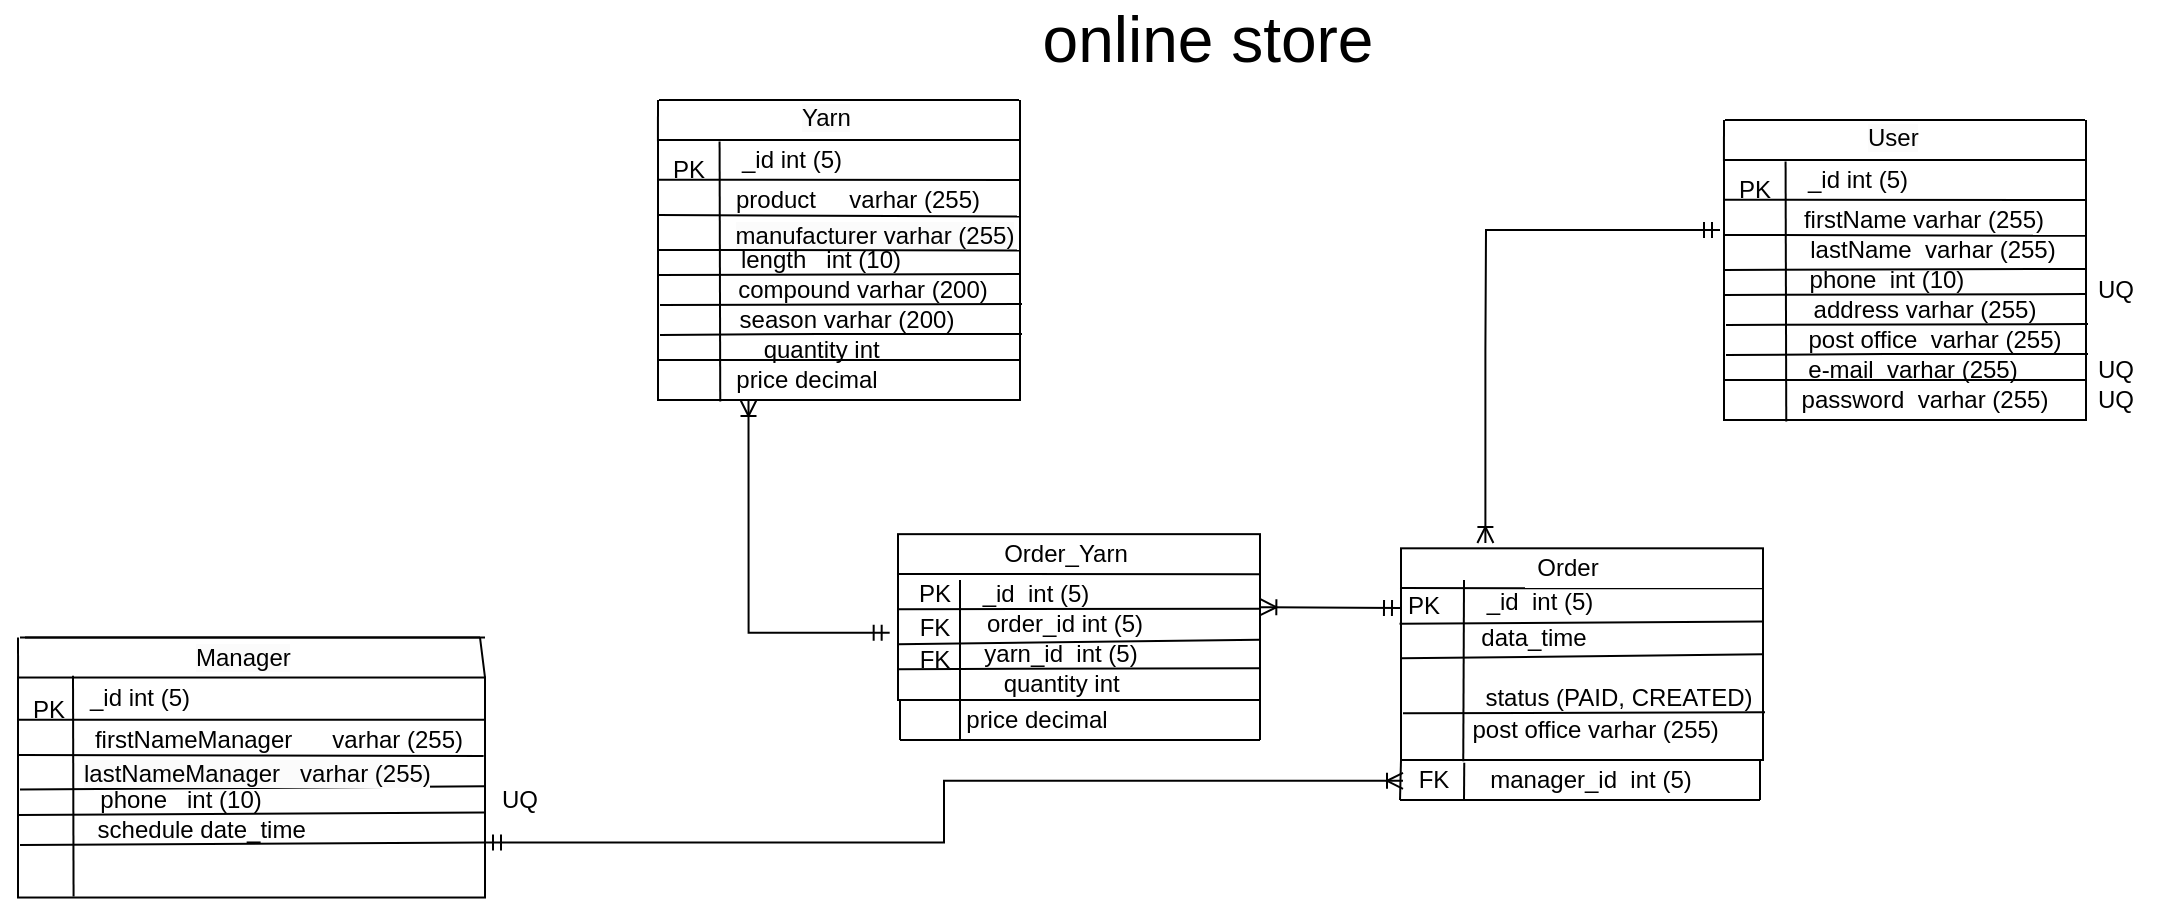 <mxfile version="21.6.2" type="github">
  <diagram name="Страница 1" id="T4Ymd4aeEVdObeijaIQG">
    <mxGraphModel dx="1892" dy="553" grid="1" gridSize="10" guides="1" tooltips="1" connect="1" arrows="1" fold="1" page="1" pageScale="1" pageWidth="827" pageHeight="1169" math="0" shadow="0">
      <root>
        <mxCell id="0" />
        <mxCell id="1" parent="0" />
        <mxCell id="0Lf7RoLiXzNrAuDKem5A-32" value="" style="rounded=0;whiteSpace=wrap;html=1;" parent="1" vertex="1">
          <mxGeometry x="-31" y="120" width="181" height="130" as="geometry" />
        </mxCell>
        <mxCell id="0Lf7RoLiXzNrAuDKem5A-35" value="" style="endArrow=none;html=1;rounded=0;exitX=0.172;exitY=1.006;exitDx=0;exitDy=0;entryX=0.812;entryY=0.027;entryDx=0;entryDy=0;exitPerimeter=0;entryPerimeter=0;" parent="1" source="0Lf7RoLiXzNrAuDKem5A-32" target="0Lf7RoLiXzNrAuDKem5A-37" edge="1">
          <mxGeometry width="50" height="50" relative="1" as="geometry">
            <mxPoint x="240" y="200" as="sourcePoint" />
            <mxPoint x="290" y="150" as="targetPoint" />
          </mxGeometry>
        </mxCell>
        <mxCell id="0Lf7RoLiXzNrAuDKem5A-37" value="PK" style="text;html=1;strokeColor=none;fillColor=none;align=center;verticalAlign=middle;whiteSpace=wrap;rounded=0;" parent="1" vertex="1">
          <mxGeometry x="-40" y="120" width="49" height="30" as="geometry" />
        </mxCell>
        <mxCell id="0Lf7RoLiXzNrAuDKem5A-82" value="" style="endArrow=ERoneToMany;html=1;rounded=0;edgeStyle=orthogonalEdgeStyle;exitX=1;exitY=0.75;exitDx=0;exitDy=0;entryX=0;entryY=0.5;entryDx=0;entryDy=0;startArrow=ERmandOne;startFill=0;endFill=0;" parent="1" source="mv-qWtKqSbX8jmiEhd1X-10" target="NapudgY31gwnj-8s1OrJ-3" edge="1">
          <mxGeometry width="50" height="50" relative="1" as="geometry">
            <mxPoint x="-210" y="255" as="sourcePoint" />
            <mxPoint x="110" y="180" as="targetPoint" />
          </mxGeometry>
        </mxCell>
        <mxCell id="0Lf7RoLiXzNrAuDKem5A-88" value="" style="endArrow=ERmandOne;html=1;rounded=0;exitX=0.25;exitY=1;exitDx=0;exitDy=0;startArrow=ERoneToMany;startFill=0;endFill=0;entryX=-0.023;entryY=0.595;entryDx=0;entryDy=0;entryPerimeter=0;edgeStyle=orthogonalEdgeStyle;" parent="1" source="0Lf7RoLiXzNrAuDKem5A-32" target="7vEDjC7CeHjHtgucluSu-3" edge="1">
          <mxGeometry width="50" height="50" relative="1" as="geometry">
            <mxPoint x="310" y="300" as="sourcePoint" />
            <mxPoint x="420" y="175" as="targetPoint" />
            <Array as="points">
              <mxPoint x="14" y="366" />
            </Array>
          </mxGeometry>
        </mxCell>
        <mxCell id="0Lf7RoLiXzNrAuDKem5A-89" value="" style="endArrow=ERmandOne;html=1;rounded=0;edgeStyle=orthogonalEdgeStyle;startArrow=ERoneToMany;startFill=0;endFill=0;exitX=0.087;exitY=0.079;exitDx=0;exitDy=0;exitPerimeter=0;" parent="1" source="7vEDjC7CeHjHtgucluSu-26" edge="1">
          <mxGeometry width="50" height="50" relative="1" as="geometry">
            <mxPoint x="448.5" y="314.58" as="sourcePoint" />
            <mxPoint x="500" y="165" as="targetPoint" />
            <Array as="points">
              <mxPoint x="383" y="225" />
              <mxPoint x="383" y="165" />
            </Array>
          </mxGeometry>
        </mxCell>
        <mxCell id="0Lf7RoLiXzNrAuDKem5A-95" value="&lt;font style=&quot;font-size: 32px;&quot;&gt;online store&lt;/font&gt;" style="text;html=1;strokeColor=none;fillColor=none;align=center;verticalAlign=middle;whiteSpace=wrap;rounded=0;" parent="1" vertex="1">
          <mxGeometry x="89" y="50" width="310" height="40" as="geometry" />
        </mxCell>
        <mxCell id="pk9TiOUVp1RMb6NfwxUh-2" value="" style="endArrow=none;html=1;rounded=0;exitX=0.204;exitY=0.667;exitDx=0;exitDy=0;exitPerimeter=0;" parent="1" edge="1">
          <mxGeometry width="50" height="50" relative="1" as="geometry">
            <mxPoint x="-31.504" y="139.87" as="sourcePoint" />
            <mxPoint x="150" y="140" as="targetPoint" />
          </mxGeometry>
        </mxCell>
        <mxCell id="pk9TiOUVp1RMb6NfwxUh-3" value="&lt;font style=&quot;vertical-align: inherit;&quot;&gt;&lt;font style=&quot;vertical-align: inherit;&quot;&gt;_id int (5)&lt;/font&gt;&lt;/font&gt;" style="text;html=1;strokeColor=none;fillColor=none;align=center;verticalAlign=middle;whiteSpace=wrap;rounded=0;" parent="1" vertex="1">
          <mxGeometry x="-14" y="115" width="100" height="30" as="geometry" />
        </mxCell>
        <mxCell id="pk9TiOUVp1RMb6NfwxUh-5" value="" style="endArrow=none;html=1;rounded=0;exitX=0;exitY=0.75;exitDx=0;exitDy=0;entryX=0.968;entryY=0.44;entryDx=0;entryDy=0;entryPerimeter=0;" parent="1" target="pk9TiOUVp1RMb6NfwxUh-9" edge="1">
          <mxGeometry width="50" height="50" relative="1" as="geometry">
            <mxPoint x="-31" y="157.5" as="sourcePoint" />
            <mxPoint x="150" y="157" as="targetPoint" />
          </mxGeometry>
        </mxCell>
        <mxCell id="pk9TiOUVp1RMb6NfwxUh-6" value="product&amp;nbsp; &amp;nbsp; &amp;nbsp;varhar (255)" style="text;html=1;strokeColor=none;fillColor=none;align=center;verticalAlign=middle;whiteSpace=wrap;rounded=0;" parent="1" vertex="1">
          <mxGeometry x="6" y="135" width="126" height="30" as="geometry" />
        </mxCell>
        <mxCell id="pk9TiOUVp1RMb6NfwxUh-9" value="&lt;br&gt;&lt;span style=&quot;color: rgb(0, 0, 0); font-family: Helvetica; font-size: 12px; font-style: normal; font-variant-ligatures: normal; font-variant-caps: normal; font-weight: 400; letter-spacing: normal; orphans: 2; text-align: center; text-indent: 0px; text-transform: none; widows: 2; word-spacing: 0px; -webkit-text-stroke-width: 0px; background-color: rgb(251, 251, 251); text-decoration-thickness: initial; text-decoration-style: initial; text-decoration-color: initial; float: none; display: inline !important;&quot;&gt;manufacturer varhar (255)&lt;/span&gt;" style="text;html=1;strokeColor=none;fillColor=none;align=center;verticalAlign=middle;whiteSpace=wrap;rounded=0;" parent="1" vertex="1">
          <mxGeometry y="145" width="155" height="30" as="geometry" />
        </mxCell>
        <mxCell id="pk9TiOUVp1RMb6NfwxUh-11" value="" style="endArrow=none;html=1;rounded=0;exitX=0;exitY=0.75;exitDx=0;exitDy=0;entryX=1.008;entryY=0.199;entryDx=0;entryDy=0;entryPerimeter=0;" parent="1" edge="1">
          <mxGeometry width="50" height="50" relative="1" as="geometry">
            <mxPoint x="-31" y="187.5" as="sourcePoint" />
            <mxPoint x="150" y="187" as="targetPoint" />
          </mxGeometry>
        </mxCell>
        <mxCell id="pk9TiOUVp1RMb6NfwxUh-12" value="length&amp;nbsp; &amp;nbsp;int (10)" style="text;html=1;strokeColor=none;fillColor=none;align=center;verticalAlign=middle;whiteSpace=wrap;rounded=0;" parent="1" vertex="1">
          <mxGeometry y="165" width="101" height="30" as="geometry" />
        </mxCell>
        <mxCell id="pk9TiOUVp1RMb6NfwxUh-14" value="" style="endArrow=none;html=1;rounded=0;exitX=0;exitY=0.75;exitDx=0;exitDy=0;entryX=1.008;entryY=0.199;entryDx=0;entryDy=0;entryPerimeter=0;" parent="1" edge="1">
          <mxGeometry width="50" height="50" relative="1" as="geometry">
            <mxPoint x="-30" y="202.5" as="sourcePoint" />
            <mxPoint x="151" y="202" as="targetPoint" />
          </mxGeometry>
        </mxCell>
        <mxCell id="pk9TiOUVp1RMb6NfwxUh-15" value="compound varhar (200)" style="text;html=1;strokeColor=none;fillColor=none;align=center;verticalAlign=middle;whiteSpace=wrap;rounded=0;" parent="1" vertex="1">
          <mxGeometry x="6" y="180" width="131" height="30" as="geometry" />
        </mxCell>
        <mxCell id="pk9TiOUVp1RMb6NfwxUh-17" value="" style="endArrow=none;html=1;rounded=0;exitX=0;exitY=0.75;exitDx=0;exitDy=0;entryX=1.008;entryY=0.199;entryDx=0;entryDy=0;entryPerimeter=0;" parent="1" edge="1">
          <mxGeometry width="50" height="50" relative="1" as="geometry">
            <mxPoint x="-30" y="217.5" as="sourcePoint" />
            <mxPoint x="151" y="217" as="targetPoint" />
            <Array as="points">
              <mxPoint x="50" y="217" />
            </Array>
          </mxGeometry>
        </mxCell>
        <mxCell id="pk9TiOUVp1RMb6NfwxUh-18" value="season varhar&amp;nbsp;(200)" style="text;html=1;strokeColor=none;fillColor=none;align=center;verticalAlign=middle;whiteSpace=wrap;rounded=0;" parent="1" vertex="1">
          <mxGeometry x="6" y="195" width="115" height="30" as="geometry" />
        </mxCell>
        <mxCell id="pk9TiOUVp1RMb6NfwxUh-22" value="" style="endArrow=none;html=1;rounded=0;exitX=0;exitY=0.75;exitDx=0;exitDy=0;entryX=0.966;entryY=1.007;entryDx=0;entryDy=0;entryPerimeter=0;" parent="1" target="pk9TiOUVp1RMb6NfwxUh-9" edge="1">
          <mxGeometry width="50" height="50" relative="1" as="geometry">
            <mxPoint x="-31" y="175" as="sourcePoint" />
            <mxPoint x="150" y="174.5" as="targetPoint" />
          </mxGeometry>
        </mxCell>
        <mxCell id="mv-qWtKqSbX8jmiEhd1X-4" value="quantity&amp;nbsp;int&amp;nbsp;" style="text;html=1;strokeColor=none;fillColor=none;align=center;verticalAlign=middle;whiteSpace=wrap;rounded=0;" parent="1" vertex="1">
          <mxGeometry x="-5" y="210" width="115" height="30" as="geometry" />
        </mxCell>
        <mxCell id="mv-qWtKqSbX8jmiEhd1X-6" value="" style="endArrow=none;html=1;rounded=0;exitX=-0.004;exitY=0.853;exitDx=0;exitDy=0;exitPerimeter=0;" parent="1" edge="1">
          <mxGeometry width="50" height="50" relative="1" as="geometry">
            <mxPoint x="-31.2" y="230.0" as="sourcePoint" />
            <mxPoint x="150" y="230" as="targetPoint" />
            <Array as="points" />
          </mxGeometry>
        </mxCell>
        <mxCell id="mv-qWtKqSbX8jmiEhd1X-8" value="&lt;font style=&quot;vertical-align: inherit;&quot;&gt;&lt;font style=&quot;vertical-align: inherit;&quot;&gt;price decimal&lt;/font&gt;&lt;/font&gt;" style="text;html=1;strokeColor=none;fillColor=none;align=center;verticalAlign=middle;whiteSpace=wrap;rounded=0;" parent="1" vertex="1">
          <mxGeometry x="-14" y="225" width="115" height="30" as="geometry" />
        </mxCell>
        <mxCell id="mv-qWtKqSbX8jmiEhd1X-10" value="" style="rounded=0;whiteSpace=wrap;html=1;" parent="1" vertex="1">
          <mxGeometry x="-351" y="388.76" width="233.5" height="110" as="geometry" />
        </mxCell>
        <mxCell id="mv-qWtKqSbX8jmiEhd1X-11" value="" style="endArrow=none;html=1;rounded=0;exitX=0.119;exitY=0.995;exitDx=0;exitDy=0;exitPerimeter=0;" parent="1" source="mv-qWtKqSbX8jmiEhd1X-10" edge="1">
          <mxGeometry width="50" height="50" relative="1" as="geometry">
            <mxPoint x="-80" y="470" as="sourcePoint" />
            <mxPoint x="-323.5" y="387.92" as="targetPoint" />
          </mxGeometry>
        </mxCell>
        <mxCell id="mv-qWtKqSbX8jmiEhd1X-12" value="PK" style="text;html=1;strokeColor=none;fillColor=none;align=center;verticalAlign=middle;whiteSpace=wrap;rounded=0;" parent="1" vertex="1">
          <mxGeometry x="-360" y="390" width="49" height="30" as="geometry" />
        </mxCell>
        <mxCell id="mv-qWtKqSbX8jmiEhd1X-13" value="" style="endArrow=none;html=1;rounded=0;exitX=0.204;exitY=0.667;exitDx=0;exitDy=0;exitPerimeter=0;entryX=0.998;entryY=0.192;entryDx=0;entryDy=0;entryPerimeter=0;" parent="1" target="mv-qWtKqSbX8jmiEhd1X-10" edge="1">
          <mxGeometry width="50" height="50" relative="1" as="geometry">
            <mxPoint x="-351.504" y="409.87" as="sourcePoint" />
            <mxPoint x="-170" y="410" as="targetPoint" />
          </mxGeometry>
        </mxCell>
        <mxCell id="mv-qWtKqSbX8jmiEhd1X-15" value="" style="endArrow=none;html=1;rounded=0;exitX=0;exitY=0.75;exitDx=0;exitDy=0;entryX=0.997;entryY=0.357;entryDx=0;entryDy=0;entryPerimeter=0;" parent="1" target="mv-qWtKqSbX8jmiEhd1X-10" edge="1">
          <mxGeometry width="50" height="50" relative="1" as="geometry">
            <mxPoint x="-351" y="427.5" as="sourcePoint" />
            <mxPoint x="-169.96" y="428.2" as="targetPoint" />
          </mxGeometry>
        </mxCell>
        <mxCell id="mv-qWtKqSbX8jmiEhd1X-16" value="firstNameManager&amp;nbsp; &amp;nbsp; &amp;nbsp; varhar (255)" style="text;html=1;strokeColor=none;fillColor=none;align=center;verticalAlign=middle;whiteSpace=wrap;rounded=0;" parent="1" vertex="1">
          <mxGeometry x="-314" y="405" width="186.5" height="30" as="geometry" />
        </mxCell>
        <mxCell id="mv-qWtKqSbX8jmiEhd1X-18" value="" style="endArrow=none;html=1;rounded=0;exitX=0;exitY=0.75;exitDx=0;exitDy=0;entryX=0.999;entryY=0.614;entryDx=0;entryDy=0;entryPerimeter=0;" parent="1" target="mv-qWtKqSbX8jmiEhd1X-10" edge="1">
          <mxGeometry width="50" height="50" relative="1" as="geometry">
            <mxPoint x="-351" y="457.5" as="sourcePoint" />
            <mxPoint x="-170" y="457" as="targetPoint" />
          </mxGeometry>
        </mxCell>
        <mxCell id="mv-qWtKqSbX8jmiEhd1X-19" value="phone&amp;nbsp; &amp;nbsp;int (10)" style="text;html=1;strokeColor=none;fillColor=none;align=center;verticalAlign=middle;whiteSpace=wrap;rounded=0;" parent="1" vertex="1">
          <mxGeometry x="-320" y="435" width="101" height="30" as="geometry" />
        </mxCell>
        <mxCell id="mv-qWtKqSbX8jmiEhd1X-20" value="" style="endArrow=none;html=1;rounded=0;exitX=0;exitY=0.75;exitDx=0;exitDy=0;entryX=1;entryY=0.75;entryDx=0;entryDy=0;" parent="1" target="mv-qWtKqSbX8jmiEhd1X-10" edge="1">
          <mxGeometry width="50" height="50" relative="1" as="geometry">
            <mxPoint x="-350" y="472.5" as="sourcePoint" />
            <mxPoint x="-169" y="472" as="targetPoint" />
          </mxGeometry>
        </mxCell>
        <mxCell id="7vEDjC7CeHjHtgucluSu-2" value="" style="endArrow=none;html=1;rounded=0;exitX=0;exitY=0.75;exitDx=0;exitDy=0;entryX=1;entryY=0.75;entryDx=0;entryDy=0;" parent="1" edge="1">
          <mxGeometry width="50" height="50" relative="1" as="geometry">
            <mxPoint x="-350" y="444.75" as="sourcePoint" />
            <mxPoint x="-117.5" y="443.17" as="targetPoint" />
          </mxGeometry>
        </mxCell>
        <mxCell id="7vEDjC7CeHjHtgucluSu-3" value="" style="rounded=0;whiteSpace=wrap;html=1;" parent="1" vertex="1">
          <mxGeometry x="89" y="317.08" width="181" height="82.92" as="geometry" />
        </mxCell>
        <mxCell id="7vEDjC7CeHjHtgucluSu-5" value="PK" style="text;html=1;strokeColor=none;fillColor=none;align=center;verticalAlign=middle;whiteSpace=wrap;rounded=0;" parent="1" vertex="1">
          <mxGeometry x="83" y="332.08" width="49" height="30" as="geometry" />
        </mxCell>
        <mxCell id="7vEDjC7CeHjHtgucluSu-6" value="" style="endArrow=none;html=1;rounded=0;exitX=0.204;exitY=0.667;exitDx=0;exitDy=0;exitPerimeter=0;" parent="1" edge="1">
          <mxGeometry width="50" height="50" relative="1" as="geometry">
            <mxPoint x="88.496" y="336.95" as="sourcePoint" />
            <mxPoint x="270" y="337.08" as="targetPoint" />
          </mxGeometry>
        </mxCell>
        <mxCell id="7vEDjC7CeHjHtgucluSu-7" value="&lt;font style=&quot;vertical-align: inherit;&quot;&gt;&lt;font style=&quot;vertical-align: inherit;&quot;&gt;Order_Yarn&lt;/font&gt;&lt;/font&gt;" style="text;html=1;strokeColor=none;fillColor=none;align=center;verticalAlign=middle;whiteSpace=wrap;rounded=0;" parent="1" vertex="1">
          <mxGeometry x="122.5" y="312.08" width="100" height="30" as="geometry" />
        </mxCell>
        <mxCell id="7vEDjC7CeHjHtgucluSu-8" value="" style="endArrow=none;html=1;rounded=0;exitX=0;exitY=0.75;exitDx=0;exitDy=0;entryX=1.002;entryY=0.45;entryDx=0;entryDy=0;entryPerimeter=0;" parent="1" target="7vEDjC7CeHjHtgucluSu-3" edge="1">
          <mxGeometry width="50" height="50" relative="1" as="geometry">
            <mxPoint x="89" y="354.58" as="sourcePoint" />
            <mxPoint x="270" y="354.08" as="targetPoint" />
          </mxGeometry>
        </mxCell>
        <mxCell id="7vEDjC7CeHjHtgucluSu-9" value="&lt;font style=&quot;vertical-align: inherit;&quot;&gt;&lt;font style=&quot;vertical-align: inherit;&quot;&gt;_id&amp;nbsp; int (5)&lt;/font&gt;&lt;/font&gt;" style="text;html=1;strokeColor=none;fillColor=none;align=center;verticalAlign=middle;whiteSpace=wrap;rounded=0;" parent="1" vertex="1">
          <mxGeometry x="95" y="332.08" width="126" height="30" as="geometry" />
        </mxCell>
        <mxCell id="7vEDjC7CeHjHtgucluSu-10" value="&lt;font style=&quot;vertical-align: inherit;&quot;&gt;&lt;font style=&quot;vertical-align: inherit;&quot;&gt;&lt;font style=&quot;vertical-align: inherit;&quot;&gt;&lt;font style=&quot;vertical-align: inherit;&quot;&gt;&lt;font style=&quot;vertical-align: inherit;&quot;&gt;&lt;font style=&quot;vertical-align: inherit;&quot;&gt;order_id int (5)&lt;/font&gt;&lt;/font&gt;&lt;/font&gt;&lt;/font&gt;&lt;/font&gt;&lt;/font&gt;" style="text;html=1;strokeColor=none;fillColor=none;align=center;verticalAlign=middle;whiteSpace=wrap;rounded=0;" parent="1" vertex="1">
          <mxGeometry x="95" y="347.08" width="155" height="30" as="geometry" />
        </mxCell>
        <mxCell id="7vEDjC7CeHjHtgucluSu-11" value="" style="endArrow=none;html=1;rounded=0;exitX=0;exitY=0.75;exitDx=0;exitDy=0;entryX=1.008;entryY=0.199;entryDx=0;entryDy=0;entryPerimeter=0;" parent="1" edge="1">
          <mxGeometry width="50" height="50" relative="1" as="geometry">
            <mxPoint x="89" y="384.58" as="sourcePoint" />
            <mxPoint x="270" y="384.08" as="targetPoint" />
          </mxGeometry>
        </mxCell>
        <mxCell id="7vEDjC7CeHjHtgucluSu-12" value="&lt;font style=&quot;vertical-align: inherit;&quot;&gt;&lt;font style=&quot;vertical-align: inherit;&quot;&gt;&lt;font style=&quot;vertical-align: inherit;&quot;&gt;&lt;font style=&quot;vertical-align: inherit;&quot;&gt;yarn_id&amp;nbsp; int (5)&lt;/font&gt;&lt;/font&gt;&lt;/font&gt;&lt;/font&gt;" style="text;html=1;strokeColor=none;fillColor=none;align=center;verticalAlign=middle;whiteSpace=wrap;rounded=0;" parent="1" vertex="1">
          <mxGeometry x="120" y="362.08" width="101" height="30" as="geometry" />
        </mxCell>
        <mxCell id="7vEDjC7CeHjHtgucluSu-17" value="" style="endArrow=none;html=1;rounded=0;exitX=0;exitY=0.75;exitDx=0;exitDy=0;entryX=0.998;entryY=0.637;entryDx=0;entryDy=0;entryPerimeter=0;" parent="1" target="7vEDjC7CeHjHtgucluSu-3" edge="1">
          <mxGeometry width="50" height="50" relative="1" as="geometry">
            <mxPoint x="89" y="372.08" as="sourcePoint" />
            <mxPoint x="270" y="371.58" as="targetPoint" />
          </mxGeometry>
        </mxCell>
        <mxCell id="7vEDjC7CeHjHtgucluSu-18" value="quantity&amp;nbsp;int&amp;nbsp;" style="text;html=1;strokeColor=none;fillColor=none;align=center;verticalAlign=middle;whiteSpace=wrap;rounded=0;" parent="1" vertex="1">
          <mxGeometry x="115" y="377.08" width="115" height="30" as="geometry" />
        </mxCell>
        <mxCell id="7vEDjC7CeHjHtgucluSu-23" value="" style="rounded=0;whiteSpace=wrap;html=1;" parent="1" vertex="1">
          <mxGeometry x="340.5" y="324.16" width="181" height="105.84" as="geometry" />
        </mxCell>
        <mxCell id="7vEDjC7CeHjHtgucluSu-24" value="" style="endArrow=none;html=1;rounded=0;exitX=0.172;exitY=1.006;exitDx=0;exitDy=0;exitPerimeter=0;" parent="1" source="7vEDjC7CeHjHtgucluSu-23" edge="1">
          <mxGeometry width="50" height="50" relative="1" as="geometry">
            <mxPoint x="611.5" y="404.16" as="sourcePoint" />
            <mxPoint x="372" y="340" as="targetPoint" />
          </mxGeometry>
        </mxCell>
        <mxCell id="7vEDjC7CeHjHtgucluSu-25" value="" style="endArrow=none;html=1;rounded=0;exitX=0.204;exitY=0.667;exitDx=0;exitDy=0;exitPerimeter=0;" parent="1" edge="1">
          <mxGeometry width="50" height="50" relative="1" as="geometry">
            <mxPoint x="339.996" y="344.03" as="sourcePoint" />
            <mxPoint x="521.5" y="344.16" as="targetPoint" />
          </mxGeometry>
        </mxCell>
        <mxCell id="7vEDjC7CeHjHtgucluSu-26" value="Order" style="text;html=1;strokeColor=none;fillColor=none;align=center;verticalAlign=middle;whiteSpace=wrap;rounded=0;" parent="1" vertex="1">
          <mxGeometry x="374" y="319.16" width="100" height="30" as="geometry" />
        </mxCell>
        <mxCell id="7vEDjC7CeHjHtgucluSu-27" value="" style="endArrow=none;html=1;rounded=0;exitX=0.109;exitY=0.951;exitDx=0;exitDy=0;entryX=0.999;entryY=0.346;entryDx=0;entryDy=0;exitPerimeter=0;entryPerimeter=0;" parent="1" source="7vEDjC7CeHjHtgucluSu-61" target="7vEDjC7CeHjHtgucluSu-23" edge="1">
          <mxGeometry width="50" height="50" relative="1" as="geometry">
            <mxPoint x="330" y="361.66" as="sourcePoint" />
            <mxPoint x="521.5" y="361.16" as="targetPoint" />
          </mxGeometry>
        </mxCell>
        <mxCell id="7vEDjC7CeHjHtgucluSu-28" value="_id&amp;nbsp; int (5)" style="text;html=1;strokeColor=none;fillColor=none;align=center;verticalAlign=middle;whiteSpace=wrap;rounded=0;" parent="1" vertex="1">
          <mxGeometry x="346.5" y="336.24" width="126" height="30" as="geometry" />
        </mxCell>
        <mxCell id="7vEDjC7CeHjHtgucluSu-29" value="data_time" style="text;html=1;strokeColor=none;fillColor=none;align=center;verticalAlign=middle;whiteSpace=wrap;rounded=0;" parent="1" vertex="1">
          <mxGeometry x="331.5" y="354.16" width="150" height="30" as="geometry" />
        </mxCell>
        <mxCell id="7vEDjC7CeHjHtgucluSu-32" value="" style="endArrow=none;html=1;rounded=0;exitX=0;exitY=0.75;exitDx=0;exitDy=0;entryX=1.008;entryY=0.199;entryDx=0;entryDy=0;entryPerimeter=0;" parent="1" edge="1">
          <mxGeometry width="50" height="50" relative="1" as="geometry">
            <mxPoint x="341.5" y="406.66" as="sourcePoint" />
            <mxPoint x="522.5" y="406.16" as="targetPoint" />
          </mxGeometry>
        </mxCell>
        <mxCell id="7vEDjC7CeHjHtgucluSu-33" value="status (PAID, CREATED)" style="text;html=1;strokeColor=none;fillColor=none;align=center;verticalAlign=middle;whiteSpace=wrap;rounded=0;" parent="1" vertex="1">
          <mxGeometry x="377.5" y="384.16" width="142.5" height="30" as="geometry" />
        </mxCell>
        <mxCell id="7vEDjC7CeHjHtgucluSu-36" value="" style="endArrow=none;html=1;rounded=0;exitX=0;exitY=0.75;exitDx=0;exitDy=0;entryX=1;entryY=0.5;entryDx=0;entryDy=0;" parent="1" target="7vEDjC7CeHjHtgucluSu-23" edge="1">
          <mxGeometry width="50" height="50" relative="1" as="geometry">
            <mxPoint x="340.5" y="379.16" as="sourcePoint" />
            <mxPoint x="521.5" y="378.66" as="targetPoint" />
          </mxGeometry>
        </mxCell>
        <mxCell id="7vEDjC7CeHjHtgucluSu-40" value="post office varhar (255)&amp;nbsp;" style="text;html=1;strokeColor=none;fillColor=none;align=center;verticalAlign=middle;whiteSpace=wrap;rounded=0;" parent="1" vertex="1">
          <mxGeometry x="357.5" y="400" width="162.5" height="30" as="geometry" />
        </mxCell>
        <mxCell id="7vEDjC7CeHjHtgucluSu-43" value="" style="endArrow=none;html=1;rounded=0;" parent="1" edge="1">
          <mxGeometry width="50" height="50" relative="1" as="geometry">
            <mxPoint x="-350" y="368.76" as="sourcePoint" />
            <mxPoint x="-120" y="368.76" as="targetPoint" />
          </mxGeometry>
        </mxCell>
        <mxCell id="7vEDjC7CeHjHtgucluSu-44" value="" style="endArrow=none;html=1;rounded=0;exitX=-0.008;exitY=0.179;exitDx=0;exitDy=0;exitPerimeter=0;" parent="1" edge="1">
          <mxGeometry width="50" height="50" relative="1" as="geometry">
            <mxPoint x="-350.96" y="389.13" as="sourcePoint" />
            <mxPoint x="-351" y="368.76" as="targetPoint" />
          </mxGeometry>
        </mxCell>
        <mxCell id="7vEDjC7CeHjHtgucluSu-45" value="" style="endArrow=none;html=1;rounded=0;" parent="1" edge="1">
          <mxGeometry width="50" height="50" relative="1" as="geometry">
            <mxPoint x="-347.5" y="368.76" as="sourcePoint" />
            <mxPoint x="-117.5" y="368.76" as="targetPoint" />
          </mxGeometry>
        </mxCell>
        <mxCell id="7vEDjC7CeHjHtgucluSu-46" value="" style="endArrow=none;html=1;rounded=0;exitX=1;exitY=0;exitDx=0;exitDy=0;" parent="1" source="mv-qWtKqSbX8jmiEhd1X-10" edge="1">
          <mxGeometry width="50" height="50" relative="1" as="geometry">
            <mxPoint x="-115.0" y="383.76" as="sourcePoint" />
            <mxPoint x="-120" y="368.76" as="targetPoint" />
          </mxGeometry>
        </mxCell>
        <mxCell id="7vEDjC7CeHjHtgucluSu-47" value="&lt;span style=&quot;color: rgb(0, 0, 0); font-family: Helvetica; font-size: 12px; font-style: normal; font-variant-ligatures: normal; font-variant-caps: normal; font-weight: 400; letter-spacing: normal; orphans: 2; text-align: center; text-indent: 0px; text-transform: none; widows: 2; word-spacing: 0px; -webkit-text-stroke-width: 0px; background-color: rgb(251, 251, 251); text-decoration-thickness: initial; text-decoration-style: initial; text-decoration-color: initial; float: none; display: inline !important;&quot;&gt;Manager&lt;/span&gt;" style="text;whiteSpace=wrap;html=1;" parent="1" vertex="1">
          <mxGeometry x="-264.25" y="365" width="80" height="40" as="geometry" />
        </mxCell>
        <mxCell id="7vEDjC7CeHjHtgucluSu-48" value="" style="endArrow=none;html=1;rounded=0;exitX=0.183;exitY=0.02;exitDx=0;exitDy=0;exitPerimeter=0;" parent="1" source="0Lf7RoLiXzNrAuDKem5A-37" edge="1">
          <mxGeometry width="50" height="50" relative="1" as="geometry">
            <mxPoint x="50" y="160" as="sourcePoint" />
            <mxPoint x="-31" y="100" as="targetPoint" />
          </mxGeometry>
        </mxCell>
        <mxCell id="7vEDjC7CeHjHtgucluSu-49" value="" style="endArrow=none;html=1;rounded=0;exitX=1;exitY=0;exitDx=0;exitDy=0;" parent="1" source="0Lf7RoLiXzNrAuDKem5A-32" edge="1">
          <mxGeometry width="50" height="50" relative="1" as="geometry">
            <mxPoint x="50" y="160" as="sourcePoint" />
            <mxPoint x="150" y="100" as="targetPoint" />
          </mxGeometry>
        </mxCell>
        <mxCell id="7vEDjC7CeHjHtgucluSu-50" value="" style="endArrow=none;html=1;rounded=0;" parent="1" edge="1">
          <mxGeometry width="50" height="50" relative="1" as="geometry">
            <mxPoint x="-30.5" y="100" as="sourcePoint" />
            <mxPoint x="149.5" y="100" as="targetPoint" />
            <Array as="points">
              <mxPoint x="59.5" y="100" />
            </Array>
          </mxGeometry>
        </mxCell>
        <mxCell id="7vEDjC7CeHjHtgucluSu-51" value="&lt;span style=&quot;color: rgb(0, 0, 0); font-family: Helvetica; font-size: 12px; font-style: normal; font-variant-ligatures: normal; font-variant-caps: normal; font-weight: 400; letter-spacing: normal; orphans: 2; text-align: center; text-indent: 0px; text-transform: none; widows: 2; word-spacing: 0px; -webkit-text-stroke-width: 0px; background-color: rgb(251, 251, 251); text-decoration-thickness: initial; text-decoration-style: initial; text-decoration-color: initial; float: none; display: inline !important;&quot;&gt;Yarn&lt;/span&gt;" style="text;whiteSpace=wrap;html=1;" parent="1" vertex="1">
          <mxGeometry x="39" y="95" width="60" height="40" as="geometry" />
        </mxCell>
        <mxCell id="7vEDjC7CeHjHtgucluSu-53" value="&lt;font style=&quot;vertical-align: inherit;&quot;&gt;&lt;font style=&quot;vertical-align: inherit;&quot;&gt;&lt;font style=&quot;vertical-align: inherit;&quot;&gt;&lt;font style=&quot;vertical-align: inherit;&quot;&gt;FK&lt;/font&gt;&lt;/font&gt;&lt;/font&gt;&lt;/font&gt;" style="text;html=1;strokeColor=none;fillColor=none;align=center;verticalAlign=middle;whiteSpace=wrap;rounded=0;" parent="1" vertex="1">
          <mxGeometry x="83" y="349.16" width="49" height="30" as="geometry" />
        </mxCell>
        <mxCell id="7vEDjC7CeHjHtgucluSu-54" value="" style="endArrow=none;html=1;rounded=0;" parent="1" edge="1">
          <mxGeometry width="50" height="50" relative="1" as="geometry">
            <mxPoint x="120" y="420" as="sourcePoint" />
            <mxPoint x="120" y="340" as="targetPoint" />
          </mxGeometry>
        </mxCell>
        <mxCell id="7vEDjC7CeHjHtgucluSu-55" value="&lt;font style=&quot;vertical-align: inherit;&quot;&gt;&lt;font style=&quot;vertical-align: inherit;&quot;&gt;&lt;font style=&quot;vertical-align: inherit;&quot;&gt;&lt;font style=&quot;vertical-align: inherit;&quot;&gt;FK&lt;/font&gt;&lt;/font&gt;&lt;/font&gt;&lt;/font&gt;" style="text;html=1;strokeColor=none;fillColor=none;align=center;verticalAlign=middle;whiteSpace=wrap;rounded=0;" parent="1" vertex="1">
          <mxGeometry x="83" y="365" width="49" height="30" as="geometry" />
        </mxCell>
        <mxCell id="7vEDjC7CeHjHtgucluSu-58" value="" style="endArrow=ERmandOne;html=1;rounded=0;exitX=1.001;exitY=0.44;exitDx=0;exitDy=0;exitPerimeter=0;startArrow=ERoneToMany;startFill=0;endFill=0;" parent="1" source="7vEDjC7CeHjHtgucluSu-3" edge="1">
          <mxGeometry width="50" height="50" relative="1" as="geometry">
            <mxPoint x="260" y="330" as="sourcePoint" />
            <mxPoint x="340" y="354" as="targetPoint" />
          </mxGeometry>
        </mxCell>
        <mxCell id="7vEDjC7CeHjHtgucluSu-61" value="PK" style="text;html=1;strokeColor=none;fillColor=none;align=center;verticalAlign=middle;whiteSpace=wrap;rounded=0;" parent="1" vertex="1">
          <mxGeometry x="336.5" y="342.08" width="30" height="20.84" as="geometry" />
        </mxCell>
        <mxCell id="7vEDjC7CeHjHtgucluSu-67" value="&lt;font style=&quot;vertical-align: inherit;&quot;&gt;&lt;font style=&quot;vertical-align: inherit;&quot;&gt;&lt;font style=&quot;vertical-align: inherit;&quot;&gt;&lt;font style=&quot;vertical-align: inherit;&quot;&gt;price decimal&lt;/font&gt;&lt;/font&gt;&lt;/font&gt;&lt;/font&gt;" style="text;html=1;strokeColor=none;fillColor=none;align=center;verticalAlign=middle;whiteSpace=wrap;rounded=0;" parent="1" vertex="1">
          <mxGeometry x="101" y="395.0" width="115" height="30" as="geometry" />
        </mxCell>
        <mxCell id="7vEDjC7CeHjHtgucluSu-69" value="" style="endArrow=none;html=1;rounded=0;exitX=0.143;exitY=0.167;exitDx=0;exitDy=0;exitPerimeter=0;" parent="1" edge="1">
          <mxGeometry width="50" height="50" relative="1" as="geometry">
            <mxPoint x="90.007" y="400.01" as="sourcePoint" />
            <mxPoint x="90" y="420" as="targetPoint" />
          </mxGeometry>
        </mxCell>
        <mxCell id="7vEDjC7CeHjHtgucluSu-70" value="" style="endArrow=none;html=1;rounded=0;entryX=1;entryY=1;entryDx=0;entryDy=0;" parent="1" target="7vEDjC7CeHjHtgucluSu-3" edge="1">
          <mxGeometry width="50" height="50" relative="1" as="geometry">
            <mxPoint x="270" y="420" as="sourcePoint" />
            <mxPoint x="210" y="370" as="targetPoint" />
          </mxGeometry>
        </mxCell>
        <mxCell id="7vEDjC7CeHjHtgucluSu-71" value="" style="endArrow=none;html=1;rounded=0;" parent="1" edge="1">
          <mxGeometry width="50" height="50" relative="1" as="geometry">
            <mxPoint x="90" y="420" as="sourcePoint" />
            <mxPoint x="270" y="420" as="targetPoint" />
          </mxGeometry>
        </mxCell>
        <mxCell id="7vEDjC7CeHjHtgucluSu-72" value="manager_id&amp;nbsp; int (5)" style="text;html=1;strokeColor=none;fillColor=none;align=center;verticalAlign=middle;whiteSpace=wrap;rounded=0;" parent="1" vertex="1">
          <mxGeometry x="378" y="425.42" width="115" height="30" as="geometry" />
        </mxCell>
        <mxCell id="7vEDjC7CeHjHtgucluSu-76" value="" style="endArrow=none;html=1;rounded=0;" parent="1" edge="1">
          <mxGeometry width="50" height="50" relative="1" as="geometry">
            <mxPoint x="340" y="450" as="sourcePoint" />
            <mxPoint x="520" y="450" as="targetPoint" />
          </mxGeometry>
        </mxCell>
        <mxCell id="7vEDjC7CeHjHtgucluSu-78" value="" style="rounded=0;whiteSpace=wrap;html=1;" parent="1" vertex="1">
          <mxGeometry x="502" y="130" width="181" height="130" as="geometry" />
        </mxCell>
        <mxCell id="7vEDjC7CeHjHtgucluSu-79" value="" style="endArrow=none;html=1;rounded=0;exitX=0.172;exitY=1.006;exitDx=0;exitDy=0;entryX=0.812;entryY=0.027;entryDx=0;entryDy=0;exitPerimeter=0;entryPerimeter=0;" parent="1" source="7vEDjC7CeHjHtgucluSu-78" target="7vEDjC7CeHjHtgucluSu-80" edge="1">
          <mxGeometry width="50" height="50" relative="1" as="geometry">
            <mxPoint x="773" y="210" as="sourcePoint" />
            <mxPoint x="823" y="160" as="targetPoint" />
          </mxGeometry>
        </mxCell>
        <mxCell id="7vEDjC7CeHjHtgucluSu-80" value="PK" style="text;html=1;strokeColor=none;fillColor=none;align=center;verticalAlign=middle;whiteSpace=wrap;rounded=0;" parent="1" vertex="1">
          <mxGeometry x="493" y="130" width="49" height="30" as="geometry" />
        </mxCell>
        <mxCell id="7vEDjC7CeHjHtgucluSu-81" value="" style="endArrow=none;html=1;rounded=0;exitX=0.204;exitY=0.667;exitDx=0;exitDy=0;exitPerimeter=0;" parent="1" edge="1">
          <mxGeometry width="50" height="50" relative="1" as="geometry">
            <mxPoint x="501.496" y="149.87" as="sourcePoint" />
            <mxPoint x="683" y="150" as="targetPoint" />
          </mxGeometry>
        </mxCell>
        <mxCell id="7vEDjC7CeHjHtgucluSu-82" value="&lt;font style=&quot;vertical-align: inherit;&quot;&gt;&lt;font style=&quot;vertical-align: inherit;&quot;&gt;_id int (5)&lt;/font&gt;&lt;/font&gt;" style="text;html=1;strokeColor=none;fillColor=none;align=center;verticalAlign=middle;whiteSpace=wrap;rounded=0;" parent="1" vertex="1">
          <mxGeometry x="519" y="125" width="100" height="30" as="geometry" />
        </mxCell>
        <mxCell id="7vEDjC7CeHjHtgucluSu-83" value="" style="endArrow=none;html=1;rounded=0;exitX=0;exitY=0.75;exitDx=0;exitDy=0;entryX=0.987;entryY=0.263;entryDx=0;entryDy=0;entryPerimeter=0;" parent="1" target="7vEDjC7CeHjHtgucluSu-85" edge="1">
          <mxGeometry width="50" height="50" relative="1" as="geometry">
            <mxPoint x="502" y="167.5" as="sourcePoint" />
            <mxPoint x="683" y="167" as="targetPoint" />
          </mxGeometry>
        </mxCell>
        <mxCell id="7vEDjC7CeHjHtgucluSu-84" value="firstName varhar (255)" style="text;html=1;strokeColor=none;fillColor=none;align=center;verticalAlign=middle;whiteSpace=wrap;rounded=0;" parent="1" vertex="1">
          <mxGeometry x="539" y="145" width="126" height="30" as="geometry" />
        </mxCell>
        <mxCell id="7vEDjC7CeHjHtgucluSu-85" value="lastName&amp;nbsp; varhar (255)" style="text;html=1;strokeColor=none;fillColor=none;align=center;verticalAlign=middle;whiteSpace=wrap;rounded=0;" parent="1" vertex="1">
          <mxGeometry x="527" y="160" width="158.5" height="30" as="geometry" />
        </mxCell>
        <mxCell id="7vEDjC7CeHjHtgucluSu-86" value="" style="endArrow=none;html=1;rounded=0;exitX=0;exitY=0.75;exitDx=0;exitDy=0;entryX=1.008;entryY=0.199;entryDx=0;entryDy=0;entryPerimeter=0;" parent="1" edge="1">
          <mxGeometry width="50" height="50" relative="1" as="geometry">
            <mxPoint x="502" y="197.5" as="sourcePoint" />
            <mxPoint x="683" y="197" as="targetPoint" />
          </mxGeometry>
        </mxCell>
        <mxCell id="7vEDjC7CeHjHtgucluSu-87" value="phone&amp;nbsp; int (10)" style="text;html=1;strokeColor=none;fillColor=none;align=center;verticalAlign=middle;whiteSpace=wrap;rounded=0;" parent="1" vertex="1">
          <mxGeometry x="533" y="175" width="101" height="30" as="geometry" />
        </mxCell>
        <mxCell id="7vEDjC7CeHjHtgucluSu-88" value="" style="endArrow=none;html=1;rounded=0;exitX=0;exitY=0.75;exitDx=0;exitDy=0;entryX=1.008;entryY=0.199;entryDx=0;entryDy=0;entryPerimeter=0;" parent="1" edge="1">
          <mxGeometry width="50" height="50" relative="1" as="geometry">
            <mxPoint x="503" y="212.5" as="sourcePoint" />
            <mxPoint x="684" y="212" as="targetPoint" />
          </mxGeometry>
        </mxCell>
        <mxCell id="7vEDjC7CeHjHtgucluSu-89" value="address varhar (255)" style="text;html=1;strokeColor=none;fillColor=none;align=center;verticalAlign=middle;whiteSpace=wrap;rounded=0;" parent="1" vertex="1">
          <mxGeometry x="536.5" y="190" width="131" height="30" as="geometry" />
        </mxCell>
        <mxCell id="7vEDjC7CeHjHtgucluSu-90" value="" style="endArrow=none;html=1;rounded=0;exitX=0;exitY=0.75;exitDx=0;exitDy=0;entryX=1.008;entryY=0.199;entryDx=0;entryDy=0;entryPerimeter=0;" parent="1" edge="1">
          <mxGeometry width="50" height="50" relative="1" as="geometry">
            <mxPoint x="503" y="227.5" as="sourcePoint" />
            <mxPoint x="684" y="227" as="targetPoint" />
            <Array as="points">
              <mxPoint x="583" y="227" />
            </Array>
          </mxGeometry>
        </mxCell>
        <mxCell id="7vEDjC7CeHjHtgucluSu-91" value="post office&amp;nbsp; varhar (255)" style="text;html=1;strokeColor=none;fillColor=none;align=center;verticalAlign=middle;whiteSpace=wrap;rounded=0;" parent="1" vertex="1">
          <mxGeometry x="539" y="205" width="136.5" height="30" as="geometry" />
        </mxCell>
        <mxCell id="7vEDjC7CeHjHtgucluSu-92" value="" style="endArrow=none;html=1;rounded=0;exitX=0;exitY=0.75;exitDx=0;exitDy=0;entryX=0.985;entryY=0.816;entryDx=0;entryDy=0;entryPerimeter=0;" parent="1" target="7vEDjC7CeHjHtgucluSu-85" edge="1">
          <mxGeometry width="50" height="50" relative="1" as="geometry">
            <mxPoint x="502" y="185" as="sourcePoint" />
            <mxPoint x="683" y="184.5" as="targetPoint" />
          </mxGeometry>
        </mxCell>
        <mxCell id="7vEDjC7CeHjHtgucluSu-93" value="e-mail&amp;nbsp; varhar (255)" style="text;html=1;strokeColor=none;fillColor=none;align=center;verticalAlign=middle;whiteSpace=wrap;rounded=0;" parent="1" vertex="1">
          <mxGeometry x="539" y="220" width="115" height="30" as="geometry" />
        </mxCell>
        <mxCell id="7vEDjC7CeHjHtgucluSu-94" value="" style="endArrow=none;html=1;rounded=0;exitX=-0.004;exitY=0.853;exitDx=0;exitDy=0;exitPerimeter=0;" parent="1" edge="1">
          <mxGeometry width="50" height="50" relative="1" as="geometry">
            <mxPoint x="501.8" y="240.0" as="sourcePoint" />
            <mxPoint x="683" y="240" as="targetPoint" />
            <Array as="points" />
          </mxGeometry>
        </mxCell>
        <mxCell id="7vEDjC7CeHjHtgucluSu-95" value="password&amp;nbsp; varhar (255)" style="text;html=1;strokeColor=none;fillColor=none;align=center;verticalAlign=middle;whiteSpace=wrap;rounded=0;" parent="1" vertex="1">
          <mxGeometry x="539" y="235" width="126.5" height="30" as="geometry" />
        </mxCell>
        <mxCell id="7vEDjC7CeHjHtgucluSu-96" value="" style="endArrow=none;html=1;rounded=0;exitX=0.183;exitY=0.02;exitDx=0;exitDy=0;exitPerimeter=0;" parent="1" source="7vEDjC7CeHjHtgucluSu-80" edge="1">
          <mxGeometry width="50" height="50" relative="1" as="geometry">
            <mxPoint x="583" y="170" as="sourcePoint" />
            <mxPoint x="502" y="110" as="targetPoint" />
          </mxGeometry>
        </mxCell>
        <mxCell id="7vEDjC7CeHjHtgucluSu-97" value="" style="endArrow=none;html=1;rounded=0;exitX=1;exitY=0;exitDx=0;exitDy=0;" parent="1" source="7vEDjC7CeHjHtgucluSu-78" edge="1">
          <mxGeometry width="50" height="50" relative="1" as="geometry">
            <mxPoint x="583" y="170" as="sourcePoint" />
            <mxPoint x="683" y="110" as="targetPoint" />
          </mxGeometry>
        </mxCell>
        <mxCell id="7vEDjC7CeHjHtgucluSu-98" value="" style="endArrow=none;html=1;rounded=0;" parent="1" edge="1">
          <mxGeometry width="50" height="50" relative="1" as="geometry">
            <mxPoint x="502.5" y="110" as="sourcePoint" />
            <mxPoint x="682.5" y="110" as="targetPoint" />
            <Array as="points">
              <mxPoint x="592.5" y="110" />
            </Array>
          </mxGeometry>
        </mxCell>
        <mxCell id="7vEDjC7CeHjHtgucluSu-99" value="&lt;span style=&quot;color: rgb(0, 0, 0); font-family: Helvetica; font-size: 12px; font-style: normal; font-variant-ligatures: normal; font-variant-caps: normal; font-weight: 400; letter-spacing: normal; orphans: 2; text-align: center; text-indent: 0px; text-transform: none; widows: 2; word-spacing: 0px; -webkit-text-stroke-width: 0px; background-color: rgb(251, 251, 251); text-decoration-thickness: initial; text-decoration-style: initial; text-decoration-color: initial; float: none; display: inline !important;&quot;&gt;User&lt;/span&gt;" style="text;whiteSpace=wrap;html=1;" parent="1" vertex="1">
          <mxGeometry x="572" y="105" width="60" height="40" as="geometry" />
        </mxCell>
        <mxCell id="TszjJa4JEvWhnLNP-ixc-1" value="&lt;font style=&quot;vertical-align: inherit;&quot;&gt;&lt;font style=&quot;vertical-align: inherit;&quot;&gt;_id int (5)&lt;/font&gt;&lt;/font&gt;" style="text;html=1;strokeColor=none;fillColor=none;align=center;verticalAlign=middle;whiteSpace=wrap;rounded=0;" parent="1" vertex="1">
          <mxGeometry x="-350" y="383.76" width="120" height="30" as="geometry" />
        </mxCell>
        <mxCell id="TszjJa4JEvWhnLNP-ixc-2" value="&lt;font style=&quot;vertical-align: inherit;&quot;&gt;&lt;font style=&quot;vertical-align: inherit;&quot;&gt;schedule&amp;nbsp;date_time&amp;nbsp;&lt;/font&gt;&lt;/font&gt;" style="text;html=1;strokeColor=none;fillColor=none;align=center;verticalAlign=middle;whiteSpace=wrap;rounded=0;" parent="1" vertex="1">
          <mxGeometry x="-330.75" y="450" width="146.5" height="30" as="geometry" />
        </mxCell>
        <mxCell id="TszjJa4JEvWhnLNP-ixc-3" value="&lt;span style=&quot;color: rgb(0, 0, 0); font-family: Helvetica; font-size: 12px; font-style: normal; font-variant-ligatures: normal; font-variant-caps: normal; font-weight: 400; letter-spacing: normal; orphans: 2; text-align: center; text-indent: 0px; text-transform: none; widows: 2; word-spacing: 0px; -webkit-text-stroke-width: 0px; background-color: rgb(251, 251, 251); text-decoration-thickness: initial; text-decoration-style: initial; text-decoration-color: initial; float: none; display: inline !important;&quot;&gt;lastNameManager&amp;nbsp; &amp;nbsp;varhar (255)&lt;/span&gt;" style="text;whiteSpace=wrap;html=1;" parent="1" vertex="1">
          <mxGeometry x="-320" y="422.92" width="192.5" height="12.08" as="geometry" />
        </mxCell>
        <mxCell id="NapudgY31gwnj-8s1OrJ-1" value="" style="endArrow=none;html=1;rounded=0;entryX=0;entryY=1;entryDx=0;entryDy=0;" parent="1" target="7vEDjC7CeHjHtgucluSu-23" edge="1">
          <mxGeometry width="50" height="50" relative="1" as="geometry">
            <mxPoint x="340" y="450" as="sourcePoint" />
            <mxPoint x="450" y="400" as="targetPoint" />
          </mxGeometry>
        </mxCell>
        <mxCell id="NapudgY31gwnj-8s1OrJ-2" value="" style="endArrow=none;html=1;rounded=0;entryX=0.09;entryY=1.047;entryDx=0;entryDy=0;entryPerimeter=0;" parent="1" target="7vEDjC7CeHjHtgucluSu-40" edge="1">
          <mxGeometry width="50" height="50" relative="1" as="geometry">
            <mxPoint x="372" y="450" as="sourcePoint" />
            <mxPoint x="450" y="400" as="targetPoint" />
          </mxGeometry>
        </mxCell>
        <mxCell id="NapudgY31gwnj-8s1OrJ-3" value="FK" style="text;html=1;strokeColor=none;fillColor=none;align=center;verticalAlign=middle;whiteSpace=wrap;rounded=0;" parent="1" vertex="1">
          <mxGeometry x="341.5" y="430" width="30" height="20.84" as="geometry" />
        </mxCell>
        <mxCell id="NapudgY31gwnj-8s1OrJ-4" value="" style="endArrow=none;html=1;rounded=0;entryX=1;entryY=1;entryDx=0;entryDy=0;" parent="1" target="7vEDjC7CeHjHtgucluSu-40" edge="1">
          <mxGeometry width="50" height="50" relative="1" as="geometry">
            <mxPoint x="520" y="450" as="sourcePoint" />
            <mxPoint x="450" y="400" as="targetPoint" />
          </mxGeometry>
        </mxCell>
        <mxCell id="_EZvYwcmQGCS-rC_D6Ov-1" value="UQ" style="text;html=1;strokeColor=none;fillColor=none;align=center;verticalAlign=middle;whiteSpace=wrap;rounded=0;" parent="1" vertex="1">
          <mxGeometry x="667.5" y="220" width="60" height="30" as="geometry" />
        </mxCell>
        <mxCell id="_EZvYwcmQGCS-rC_D6Ov-2" value="UQ" style="text;html=1;strokeColor=none;fillColor=none;align=center;verticalAlign=middle;whiteSpace=wrap;rounded=0;" parent="1" vertex="1">
          <mxGeometry x="667.5" y="180" width="60" height="30" as="geometry" />
        </mxCell>
        <mxCell id="_EZvYwcmQGCS-rC_D6Ov-3" value="UQ" style="text;html=1;strokeColor=none;fillColor=none;align=center;verticalAlign=middle;whiteSpace=wrap;rounded=0;" parent="1" vertex="1">
          <mxGeometry x="667.5" y="235" width="60" height="30" as="geometry" />
        </mxCell>
        <mxCell id="_EZvYwcmQGCS-rC_D6Ov-4" value="UQ" style="text;html=1;strokeColor=none;fillColor=none;align=center;verticalAlign=middle;whiteSpace=wrap;rounded=0;" parent="1" vertex="1">
          <mxGeometry x="-130" y="435" width="60" height="30" as="geometry" />
        </mxCell>
      </root>
    </mxGraphModel>
  </diagram>
</mxfile>
